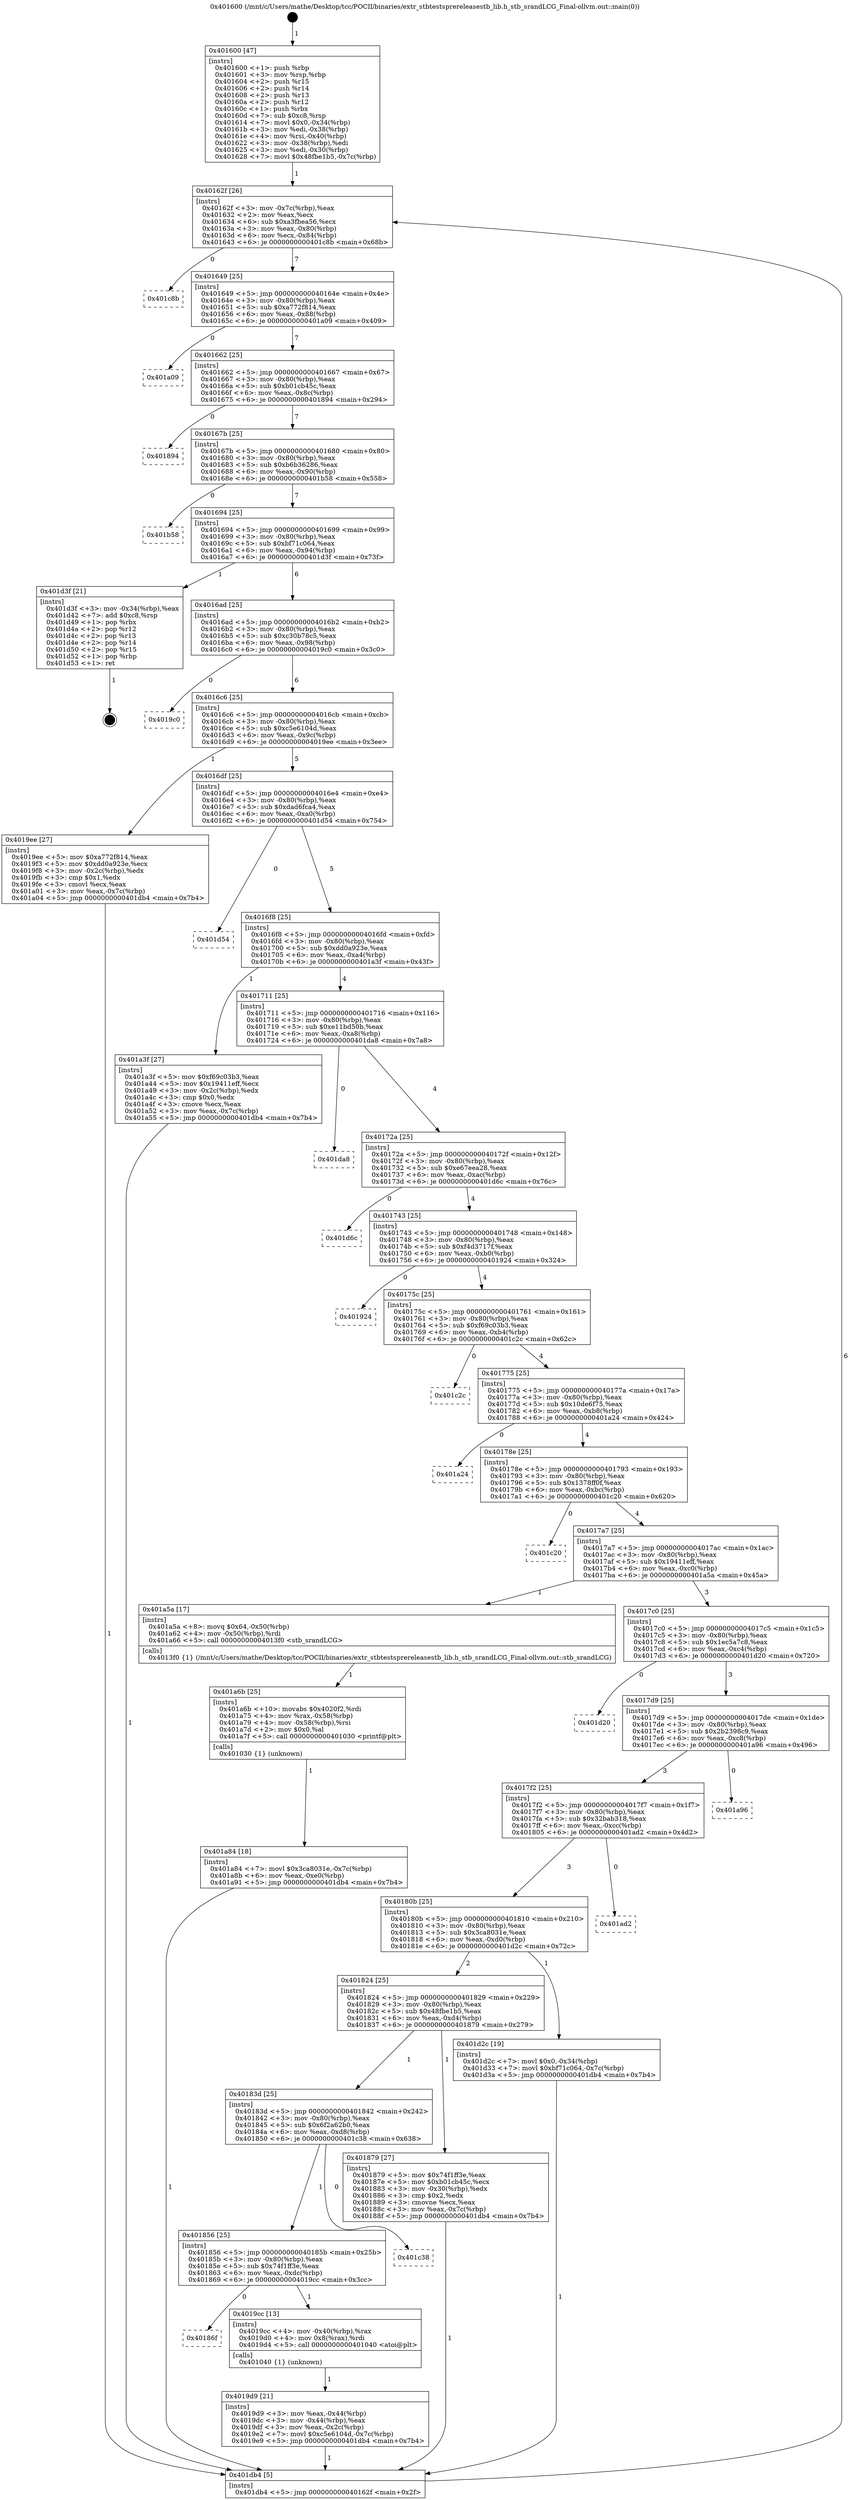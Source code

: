 digraph "0x401600" {
  label = "0x401600 (/mnt/c/Users/mathe/Desktop/tcc/POCII/binaries/extr_stbtestsprereleasestb_lib.h_stb_srandLCG_Final-ollvm.out::main(0))"
  labelloc = "t"
  node[shape=record]

  Entry [label="",width=0.3,height=0.3,shape=circle,fillcolor=black,style=filled]
  "0x40162f" [label="{
     0x40162f [26]\l
     | [instrs]\l
     &nbsp;&nbsp;0x40162f \<+3\>: mov -0x7c(%rbp),%eax\l
     &nbsp;&nbsp;0x401632 \<+2\>: mov %eax,%ecx\l
     &nbsp;&nbsp;0x401634 \<+6\>: sub $0xa3fbea56,%ecx\l
     &nbsp;&nbsp;0x40163a \<+3\>: mov %eax,-0x80(%rbp)\l
     &nbsp;&nbsp;0x40163d \<+6\>: mov %ecx,-0x84(%rbp)\l
     &nbsp;&nbsp;0x401643 \<+6\>: je 0000000000401c8b \<main+0x68b\>\l
  }"]
  "0x401c8b" [label="{
     0x401c8b\l
  }", style=dashed]
  "0x401649" [label="{
     0x401649 [25]\l
     | [instrs]\l
     &nbsp;&nbsp;0x401649 \<+5\>: jmp 000000000040164e \<main+0x4e\>\l
     &nbsp;&nbsp;0x40164e \<+3\>: mov -0x80(%rbp),%eax\l
     &nbsp;&nbsp;0x401651 \<+5\>: sub $0xa772f814,%eax\l
     &nbsp;&nbsp;0x401656 \<+6\>: mov %eax,-0x88(%rbp)\l
     &nbsp;&nbsp;0x40165c \<+6\>: je 0000000000401a09 \<main+0x409\>\l
  }"]
  Exit [label="",width=0.3,height=0.3,shape=circle,fillcolor=black,style=filled,peripheries=2]
  "0x401a09" [label="{
     0x401a09\l
  }", style=dashed]
  "0x401662" [label="{
     0x401662 [25]\l
     | [instrs]\l
     &nbsp;&nbsp;0x401662 \<+5\>: jmp 0000000000401667 \<main+0x67\>\l
     &nbsp;&nbsp;0x401667 \<+3\>: mov -0x80(%rbp),%eax\l
     &nbsp;&nbsp;0x40166a \<+5\>: sub $0xb01cb45c,%eax\l
     &nbsp;&nbsp;0x40166f \<+6\>: mov %eax,-0x8c(%rbp)\l
     &nbsp;&nbsp;0x401675 \<+6\>: je 0000000000401894 \<main+0x294\>\l
  }"]
  "0x401a84" [label="{
     0x401a84 [18]\l
     | [instrs]\l
     &nbsp;&nbsp;0x401a84 \<+7\>: movl $0x3ca8031e,-0x7c(%rbp)\l
     &nbsp;&nbsp;0x401a8b \<+6\>: mov %eax,-0xe0(%rbp)\l
     &nbsp;&nbsp;0x401a91 \<+5\>: jmp 0000000000401db4 \<main+0x7b4\>\l
  }"]
  "0x401894" [label="{
     0x401894\l
  }", style=dashed]
  "0x40167b" [label="{
     0x40167b [25]\l
     | [instrs]\l
     &nbsp;&nbsp;0x40167b \<+5\>: jmp 0000000000401680 \<main+0x80\>\l
     &nbsp;&nbsp;0x401680 \<+3\>: mov -0x80(%rbp),%eax\l
     &nbsp;&nbsp;0x401683 \<+5\>: sub $0xb6b36286,%eax\l
     &nbsp;&nbsp;0x401688 \<+6\>: mov %eax,-0x90(%rbp)\l
     &nbsp;&nbsp;0x40168e \<+6\>: je 0000000000401b58 \<main+0x558\>\l
  }"]
  "0x401a6b" [label="{
     0x401a6b [25]\l
     | [instrs]\l
     &nbsp;&nbsp;0x401a6b \<+10\>: movabs $0x4020f2,%rdi\l
     &nbsp;&nbsp;0x401a75 \<+4\>: mov %rax,-0x58(%rbp)\l
     &nbsp;&nbsp;0x401a79 \<+4\>: mov -0x58(%rbp),%rsi\l
     &nbsp;&nbsp;0x401a7d \<+2\>: mov $0x0,%al\l
     &nbsp;&nbsp;0x401a7f \<+5\>: call 0000000000401030 \<printf@plt\>\l
     | [calls]\l
     &nbsp;&nbsp;0x401030 \{1\} (unknown)\l
  }"]
  "0x401b58" [label="{
     0x401b58\l
  }", style=dashed]
  "0x401694" [label="{
     0x401694 [25]\l
     | [instrs]\l
     &nbsp;&nbsp;0x401694 \<+5\>: jmp 0000000000401699 \<main+0x99\>\l
     &nbsp;&nbsp;0x401699 \<+3\>: mov -0x80(%rbp),%eax\l
     &nbsp;&nbsp;0x40169c \<+5\>: sub $0xbf71c064,%eax\l
     &nbsp;&nbsp;0x4016a1 \<+6\>: mov %eax,-0x94(%rbp)\l
     &nbsp;&nbsp;0x4016a7 \<+6\>: je 0000000000401d3f \<main+0x73f\>\l
  }"]
  "0x4019d9" [label="{
     0x4019d9 [21]\l
     | [instrs]\l
     &nbsp;&nbsp;0x4019d9 \<+3\>: mov %eax,-0x44(%rbp)\l
     &nbsp;&nbsp;0x4019dc \<+3\>: mov -0x44(%rbp),%eax\l
     &nbsp;&nbsp;0x4019df \<+3\>: mov %eax,-0x2c(%rbp)\l
     &nbsp;&nbsp;0x4019e2 \<+7\>: movl $0xc5e6104d,-0x7c(%rbp)\l
     &nbsp;&nbsp;0x4019e9 \<+5\>: jmp 0000000000401db4 \<main+0x7b4\>\l
  }"]
  "0x401d3f" [label="{
     0x401d3f [21]\l
     | [instrs]\l
     &nbsp;&nbsp;0x401d3f \<+3\>: mov -0x34(%rbp),%eax\l
     &nbsp;&nbsp;0x401d42 \<+7\>: add $0xc8,%rsp\l
     &nbsp;&nbsp;0x401d49 \<+1\>: pop %rbx\l
     &nbsp;&nbsp;0x401d4a \<+2\>: pop %r12\l
     &nbsp;&nbsp;0x401d4c \<+2\>: pop %r13\l
     &nbsp;&nbsp;0x401d4e \<+2\>: pop %r14\l
     &nbsp;&nbsp;0x401d50 \<+2\>: pop %r15\l
     &nbsp;&nbsp;0x401d52 \<+1\>: pop %rbp\l
     &nbsp;&nbsp;0x401d53 \<+1\>: ret\l
  }"]
  "0x4016ad" [label="{
     0x4016ad [25]\l
     | [instrs]\l
     &nbsp;&nbsp;0x4016ad \<+5\>: jmp 00000000004016b2 \<main+0xb2\>\l
     &nbsp;&nbsp;0x4016b2 \<+3\>: mov -0x80(%rbp),%eax\l
     &nbsp;&nbsp;0x4016b5 \<+5\>: sub $0xc30b78c5,%eax\l
     &nbsp;&nbsp;0x4016ba \<+6\>: mov %eax,-0x98(%rbp)\l
     &nbsp;&nbsp;0x4016c0 \<+6\>: je 00000000004019c0 \<main+0x3c0\>\l
  }"]
  "0x40186f" [label="{
     0x40186f\l
  }", style=dashed]
  "0x4019c0" [label="{
     0x4019c0\l
  }", style=dashed]
  "0x4016c6" [label="{
     0x4016c6 [25]\l
     | [instrs]\l
     &nbsp;&nbsp;0x4016c6 \<+5\>: jmp 00000000004016cb \<main+0xcb\>\l
     &nbsp;&nbsp;0x4016cb \<+3\>: mov -0x80(%rbp),%eax\l
     &nbsp;&nbsp;0x4016ce \<+5\>: sub $0xc5e6104d,%eax\l
     &nbsp;&nbsp;0x4016d3 \<+6\>: mov %eax,-0x9c(%rbp)\l
     &nbsp;&nbsp;0x4016d9 \<+6\>: je 00000000004019ee \<main+0x3ee\>\l
  }"]
  "0x4019cc" [label="{
     0x4019cc [13]\l
     | [instrs]\l
     &nbsp;&nbsp;0x4019cc \<+4\>: mov -0x40(%rbp),%rax\l
     &nbsp;&nbsp;0x4019d0 \<+4\>: mov 0x8(%rax),%rdi\l
     &nbsp;&nbsp;0x4019d4 \<+5\>: call 0000000000401040 \<atoi@plt\>\l
     | [calls]\l
     &nbsp;&nbsp;0x401040 \{1\} (unknown)\l
  }"]
  "0x4019ee" [label="{
     0x4019ee [27]\l
     | [instrs]\l
     &nbsp;&nbsp;0x4019ee \<+5\>: mov $0xa772f814,%eax\l
     &nbsp;&nbsp;0x4019f3 \<+5\>: mov $0xdd0a923e,%ecx\l
     &nbsp;&nbsp;0x4019f8 \<+3\>: mov -0x2c(%rbp),%edx\l
     &nbsp;&nbsp;0x4019fb \<+3\>: cmp $0x1,%edx\l
     &nbsp;&nbsp;0x4019fe \<+3\>: cmovl %ecx,%eax\l
     &nbsp;&nbsp;0x401a01 \<+3\>: mov %eax,-0x7c(%rbp)\l
     &nbsp;&nbsp;0x401a04 \<+5\>: jmp 0000000000401db4 \<main+0x7b4\>\l
  }"]
  "0x4016df" [label="{
     0x4016df [25]\l
     | [instrs]\l
     &nbsp;&nbsp;0x4016df \<+5\>: jmp 00000000004016e4 \<main+0xe4\>\l
     &nbsp;&nbsp;0x4016e4 \<+3\>: mov -0x80(%rbp),%eax\l
     &nbsp;&nbsp;0x4016e7 \<+5\>: sub $0xdad6fca4,%eax\l
     &nbsp;&nbsp;0x4016ec \<+6\>: mov %eax,-0xa0(%rbp)\l
     &nbsp;&nbsp;0x4016f2 \<+6\>: je 0000000000401d54 \<main+0x754\>\l
  }"]
  "0x401856" [label="{
     0x401856 [25]\l
     | [instrs]\l
     &nbsp;&nbsp;0x401856 \<+5\>: jmp 000000000040185b \<main+0x25b\>\l
     &nbsp;&nbsp;0x40185b \<+3\>: mov -0x80(%rbp),%eax\l
     &nbsp;&nbsp;0x40185e \<+5\>: sub $0x74f1ff3e,%eax\l
     &nbsp;&nbsp;0x401863 \<+6\>: mov %eax,-0xdc(%rbp)\l
     &nbsp;&nbsp;0x401869 \<+6\>: je 00000000004019cc \<main+0x3cc\>\l
  }"]
  "0x401d54" [label="{
     0x401d54\l
  }", style=dashed]
  "0x4016f8" [label="{
     0x4016f8 [25]\l
     | [instrs]\l
     &nbsp;&nbsp;0x4016f8 \<+5\>: jmp 00000000004016fd \<main+0xfd\>\l
     &nbsp;&nbsp;0x4016fd \<+3\>: mov -0x80(%rbp),%eax\l
     &nbsp;&nbsp;0x401700 \<+5\>: sub $0xdd0a923e,%eax\l
     &nbsp;&nbsp;0x401705 \<+6\>: mov %eax,-0xa4(%rbp)\l
     &nbsp;&nbsp;0x40170b \<+6\>: je 0000000000401a3f \<main+0x43f\>\l
  }"]
  "0x401c38" [label="{
     0x401c38\l
  }", style=dashed]
  "0x401a3f" [label="{
     0x401a3f [27]\l
     | [instrs]\l
     &nbsp;&nbsp;0x401a3f \<+5\>: mov $0xf69c03b3,%eax\l
     &nbsp;&nbsp;0x401a44 \<+5\>: mov $0x19411eff,%ecx\l
     &nbsp;&nbsp;0x401a49 \<+3\>: mov -0x2c(%rbp),%edx\l
     &nbsp;&nbsp;0x401a4c \<+3\>: cmp $0x0,%edx\l
     &nbsp;&nbsp;0x401a4f \<+3\>: cmove %ecx,%eax\l
     &nbsp;&nbsp;0x401a52 \<+3\>: mov %eax,-0x7c(%rbp)\l
     &nbsp;&nbsp;0x401a55 \<+5\>: jmp 0000000000401db4 \<main+0x7b4\>\l
  }"]
  "0x401711" [label="{
     0x401711 [25]\l
     | [instrs]\l
     &nbsp;&nbsp;0x401711 \<+5\>: jmp 0000000000401716 \<main+0x116\>\l
     &nbsp;&nbsp;0x401716 \<+3\>: mov -0x80(%rbp),%eax\l
     &nbsp;&nbsp;0x401719 \<+5\>: sub $0xe11bd50b,%eax\l
     &nbsp;&nbsp;0x40171e \<+6\>: mov %eax,-0xa8(%rbp)\l
     &nbsp;&nbsp;0x401724 \<+6\>: je 0000000000401da8 \<main+0x7a8\>\l
  }"]
  "0x401600" [label="{
     0x401600 [47]\l
     | [instrs]\l
     &nbsp;&nbsp;0x401600 \<+1\>: push %rbp\l
     &nbsp;&nbsp;0x401601 \<+3\>: mov %rsp,%rbp\l
     &nbsp;&nbsp;0x401604 \<+2\>: push %r15\l
     &nbsp;&nbsp;0x401606 \<+2\>: push %r14\l
     &nbsp;&nbsp;0x401608 \<+2\>: push %r13\l
     &nbsp;&nbsp;0x40160a \<+2\>: push %r12\l
     &nbsp;&nbsp;0x40160c \<+1\>: push %rbx\l
     &nbsp;&nbsp;0x40160d \<+7\>: sub $0xc8,%rsp\l
     &nbsp;&nbsp;0x401614 \<+7\>: movl $0x0,-0x34(%rbp)\l
     &nbsp;&nbsp;0x40161b \<+3\>: mov %edi,-0x38(%rbp)\l
     &nbsp;&nbsp;0x40161e \<+4\>: mov %rsi,-0x40(%rbp)\l
     &nbsp;&nbsp;0x401622 \<+3\>: mov -0x38(%rbp),%edi\l
     &nbsp;&nbsp;0x401625 \<+3\>: mov %edi,-0x30(%rbp)\l
     &nbsp;&nbsp;0x401628 \<+7\>: movl $0x48fbe1b5,-0x7c(%rbp)\l
  }"]
  "0x401da8" [label="{
     0x401da8\l
  }", style=dashed]
  "0x40172a" [label="{
     0x40172a [25]\l
     | [instrs]\l
     &nbsp;&nbsp;0x40172a \<+5\>: jmp 000000000040172f \<main+0x12f\>\l
     &nbsp;&nbsp;0x40172f \<+3\>: mov -0x80(%rbp),%eax\l
     &nbsp;&nbsp;0x401732 \<+5\>: sub $0xe67eea28,%eax\l
     &nbsp;&nbsp;0x401737 \<+6\>: mov %eax,-0xac(%rbp)\l
     &nbsp;&nbsp;0x40173d \<+6\>: je 0000000000401d6c \<main+0x76c\>\l
  }"]
  "0x401db4" [label="{
     0x401db4 [5]\l
     | [instrs]\l
     &nbsp;&nbsp;0x401db4 \<+5\>: jmp 000000000040162f \<main+0x2f\>\l
  }"]
  "0x401d6c" [label="{
     0x401d6c\l
  }", style=dashed]
  "0x401743" [label="{
     0x401743 [25]\l
     | [instrs]\l
     &nbsp;&nbsp;0x401743 \<+5\>: jmp 0000000000401748 \<main+0x148\>\l
     &nbsp;&nbsp;0x401748 \<+3\>: mov -0x80(%rbp),%eax\l
     &nbsp;&nbsp;0x40174b \<+5\>: sub $0xf4d3717f,%eax\l
     &nbsp;&nbsp;0x401750 \<+6\>: mov %eax,-0xb0(%rbp)\l
     &nbsp;&nbsp;0x401756 \<+6\>: je 0000000000401924 \<main+0x324\>\l
  }"]
  "0x40183d" [label="{
     0x40183d [25]\l
     | [instrs]\l
     &nbsp;&nbsp;0x40183d \<+5\>: jmp 0000000000401842 \<main+0x242\>\l
     &nbsp;&nbsp;0x401842 \<+3\>: mov -0x80(%rbp),%eax\l
     &nbsp;&nbsp;0x401845 \<+5\>: sub $0x6f2a62b0,%eax\l
     &nbsp;&nbsp;0x40184a \<+6\>: mov %eax,-0xd8(%rbp)\l
     &nbsp;&nbsp;0x401850 \<+6\>: je 0000000000401c38 \<main+0x638\>\l
  }"]
  "0x401924" [label="{
     0x401924\l
  }", style=dashed]
  "0x40175c" [label="{
     0x40175c [25]\l
     | [instrs]\l
     &nbsp;&nbsp;0x40175c \<+5\>: jmp 0000000000401761 \<main+0x161\>\l
     &nbsp;&nbsp;0x401761 \<+3\>: mov -0x80(%rbp),%eax\l
     &nbsp;&nbsp;0x401764 \<+5\>: sub $0xf69c03b3,%eax\l
     &nbsp;&nbsp;0x401769 \<+6\>: mov %eax,-0xb4(%rbp)\l
     &nbsp;&nbsp;0x40176f \<+6\>: je 0000000000401c2c \<main+0x62c\>\l
  }"]
  "0x401879" [label="{
     0x401879 [27]\l
     | [instrs]\l
     &nbsp;&nbsp;0x401879 \<+5\>: mov $0x74f1ff3e,%eax\l
     &nbsp;&nbsp;0x40187e \<+5\>: mov $0xb01cb45c,%ecx\l
     &nbsp;&nbsp;0x401883 \<+3\>: mov -0x30(%rbp),%edx\l
     &nbsp;&nbsp;0x401886 \<+3\>: cmp $0x2,%edx\l
     &nbsp;&nbsp;0x401889 \<+3\>: cmovne %ecx,%eax\l
     &nbsp;&nbsp;0x40188c \<+3\>: mov %eax,-0x7c(%rbp)\l
     &nbsp;&nbsp;0x40188f \<+5\>: jmp 0000000000401db4 \<main+0x7b4\>\l
  }"]
  "0x401c2c" [label="{
     0x401c2c\l
  }", style=dashed]
  "0x401775" [label="{
     0x401775 [25]\l
     | [instrs]\l
     &nbsp;&nbsp;0x401775 \<+5\>: jmp 000000000040177a \<main+0x17a\>\l
     &nbsp;&nbsp;0x40177a \<+3\>: mov -0x80(%rbp),%eax\l
     &nbsp;&nbsp;0x40177d \<+5\>: sub $0x10de6f75,%eax\l
     &nbsp;&nbsp;0x401782 \<+6\>: mov %eax,-0xb8(%rbp)\l
     &nbsp;&nbsp;0x401788 \<+6\>: je 0000000000401a24 \<main+0x424\>\l
  }"]
  "0x401824" [label="{
     0x401824 [25]\l
     | [instrs]\l
     &nbsp;&nbsp;0x401824 \<+5\>: jmp 0000000000401829 \<main+0x229\>\l
     &nbsp;&nbsp;0x401829 \<+3\>: mov -0x80(%rbp),%eax\l
     &nbsp;&nbsp;0x40182c \<+5\>: sub $0x48fbe1b5,%eax\l
     &nbsp;&nbsp;0x401831 \<+6\>: mov %eax,-0xd4(%rbp)\l
     &nbsp;&nbsp;0x401837 \<+6\>: je 0000000000401879 \<main+0x279\>\l
  }"]
  "0x401a24" [label="{
     0x401a24\l
  }", style=dashed]
  "0x40178e" [label="{
     0x40178e [25]\l
     | [instrs]\l
     &nbsp;&nbsp;0x40178e \<+5\>: jmp 0000000000401793 \<main+0x193\>\l
     &nbsp;&nbsp;0x401793 \<+3\>: mov -0x80(%rbp),%eax\l
     &nbsp;&nbsp;0x401796 \<+5\>: sub $0x1378ff0f,%eax\l
     &nbsp;&nbsp;0x40179b \<+6\>: mov %eax,-0xbc(%rbp)\l
     &nbsp;&nbsp;0x4017a1 \<+6\>: je 0000000000401c20 \<main+0x620\>\l
  }"]
  "0x401d2c" [label="{
     0x401d2c [19]\l
     | [instrs]\l
     &nbsp;&nbsp;0x401d2c \<+7\>: movl $0x0,-0x34(%rbp)\l
     &nbsp;&nbsp;0x401d33 \<+7\>: movl $0xbf71c064,-0x7c(%rbp)\l
     &nbsp;&nbsp;0x401d3a \<+5\>: jmp 0000000000401db4 \<main+0x7b4\>\l
  }"]
  "0x401c20" [label="{
     0x401c20\l
  }", style=dashed]
  "0x4017a7" [label="{
     0x4017a7 [25]\l
     | [instrs]\l
     &nbsp;&nbsp;0x4017a7 \<+5\>: jmp 00000000004017ac \<main+0x1ac\>\l
     &nbsp;&nbsp;0x4017ac \<+3\>: mov -0x80(%rbp),%eax\l
     &nbsp;&nbsp;0x4017af \<+5\>: sub $0x19411eff,%eax\l
     &nbsp;&nbsp;0x4017b4 \<+6\>: mov %eax,-0xc0(%rbp)\l
     &nbsp;&nbsp;0x4017ba \<+6\>: je 0000000000401a5a \<main+0x45a\>\l
  }"]
  "0x40180b" [label="{
     0x40180b [25]\l
     | [instrs]\l
     &nbsp;&nbsp;0x40180b \<+5\>: jmp 0000000000401810 \<main+0x210\>\l
     &nbsp;&nbsp;0x401810 \<+3\>: mov -0x80(%rbp),%eax\l
     &nbsp;&nbsp;0x401813 \<+5\>: sub $0x3ca8031e,%eax\l
     &nbsp;&nbsp;0x401818 \<+6\>: mov %eax,-0xd0(%rbp)\l
     &nbsp;&nbsp;0x40181e \<+6\>: je 0000000000401d2c \<main+0x72c\>\l
  }"]
  "0x401a5a" [label="{
     0x401a5a [17]\l
     | [instrs]\l
     &nbsp;&nbsp;0x401a5a \<+8\>: movq $0x64,-0x50(%rbp)\l
     &nbsp;&nbsp;0x401a62 \<+4\>: mov -0x50(%rbp),%rdi\l
     &nbsp;&nbsp;0x401a66 \<+5\>: call 00000000004013f0 \<stb_srandLCG\>\l
     | [calls]\l
     &nbsp;&nbsp;0x4013f0 \{1\} (/mnt/c/Users/mathe/Desktop/tcc/POCII/binaries/extr_stbtestsprereleasestb_lib.h_stb_srandLCG_Final-ollvm.out::stb_srandLCG)\l
  }"]
  "0x4017c0" [label="{
     0x4017c0 [25]\l
     | [instrs]\l
     &nbsp;&nbsp;0x4017c0 \<+5\>: jmp 00000000004017c5 \<main+0x1c5\>\l
     &nbsp;&nbsp;0x4017c5 \<+3\>: mov -0x80(%rbp),%eax\l
     &nbsp;&nbsp;0x4017c8 \<+5\>: sub $0x1ec5a7c8,%eax\l
     &nbsp;&nbsp;0x4017cd \<+6\>: mov %eax,-0xc4(%rbp)\l
     &nbsp;&nbsp;0x4017d3 \<+6\>: je 0000000000401d20 \<main+0x720\>\l
  }"]
  "0x401ad2" [label="{
     0x401ad2\l
  }", style=dashed]
  "0x401d20" [label="{
     0x401d20\l
  }", style=dashed]
  "0x4017d9" [label="{
     0x4017d9 [25]\l
     | [instrs]\l
     &nbsp;&nbsp;0x4017d9 \<+5\>: jmp 00000000004017de \<main+0x1de\>\l
     &nbsp;&nbsp;0x4017de \<+3\>: mov -0x80(%rbp),%eax\l
     &nbsp;&nbsp;0x4017e1 \<+5\>: sub $0x2b2398c9,%eax\l
     &nbsp;&nbsp;0x4017e6 \<+6\>: mov %eax,-0xc8(%rbp)\l
     &nbsp;&nbsp;0x4017ec \<+6\>: je 0000000000401a96 \<main+0x496\>\l
  }"]
  "0x4017f2" [label="{
     0x4017f2 [25]\l
     | [instrs]\l
     &nbsp;&nbsp;0x4017f2 \<+5\>: jmp 00000000004017f7 \<main+0x1f7\>\l
     &nbsp;&nbsp;0x4017f7 \<+3\>: mov -0x80(%rbp),%eax\l
     &nbsp;&nbsp;0x4017fa \<+5\>: sub $0x32bab318,%eax\l
     &nbsp;&nbsp;0x4017ff \<+6\>: mov %eax,-0xcc(%rbp)\l
     &nbsp;&nbsp;0x401805 \<+6\>: je 0000000000401ad2 \<main+0x4d2\>\l
  }"]
  "0x401a96" [label="{
     0x401a96\l
  }", style=dashed]
  Entry -> "0x401600" [label=" 1"]
  "0x40162f" -> "0x401c8b" [label=" 0"]
  "0x40162f" -> "0x401649" [label=" 7"]
  "0x401d3f" -> Exit [label=" 1"]
  "0x401649" -> "0x401a09" [label=" 0"]
  "0x401649" -> "0x401662" [label=" 7"]
  "0x401d2c" -> "0x401db4" [label=" 1"]
  "0x401662" -> "0x401894" [label=" 0"]
  "0x401662" -> "0x40167b" [label=" 7"]
  "0x401a84" -> "0x401db4" [label=" 1"]
  "0x40167b" -> "0x401b58" [label=" 0"]
  "0x40167b" -> "0x401694" [label=" 7"]
  "0x401a6b" -> "0x401a84" [label=" 1"]
  "0x401694" -> "0x401d3f" [label=" 1"]
  "0x401694" -> "0x4016ad" [label=" 6"]
  "0x401a5a" -> "0x401a6b" [label=" 1"]
  "0x4016ad" -> "0x4019c0" [label=" 0"]
  "0x4016ad" -> "0x4016c6" [label=" 6"]
  "0x401a3f" -> "0x401db4" [label=" 1"]
  "0x4016c6" -> "0x4019ee" [label=" 1"]
  "0x4016c6" -> "0x4016df" [label=" 5"]
  "0x4019ee" -> "0x401db4" [label=" 1"]
  "0x4016df" -> "0x401d54" [label=" 0"]
  "0x4016df" -> "0x4016f8" [label=" 5"]
  "0x4019cc" -> "0x4019d9" [label=" 1"]
  "0x4016f8" -> "0x401a3f" [label=" 1"]
  "0x4016f8" -> "0x401711" [label=" 4"]
  "0x401856" -> "0x40186f" [label=" 0"]
  "0x401711" -> "0x401da8" [label=" 0"]
  "0x401711" -> "0x40172a" [label=" 4"]
  "0x4019d9" -> "0x401db4" [label=" 1"]
  "0x40172a" -> "0x401d6c" [label=" 0"]
  "0x40172a" -> "0x401743" [label=" 4"]
  "0x40183d" -> "0x401856" [label=" 1"]
  "0x401743" -> "0x401924" [label=" 0"]
  "0x401743" -> "0x40175c" [label=" 4"]
  "0x40183d" -> "0x401c38" [label=" 0"]
  "0x40175c" -> "0x401c2c" [label=" 0"]
  "0x40175c" -> "0x401775" [label=" 4"]
  "0x401856" -> "0x4019cc" [label=" 1"]
  "0x401775" -> "0x401a24" [label=" 0"]
  "0x401775" -> "0x40178e" [label=" 4"]
  "0x401600" -> "0x40162f" [label=" 1"]
  "0x40178e" -> "0x401c20" [label=" 0"]
  "0x40178e" -> "0x4017a7" [label=" 4"]
  "0x401879" -> "0x401db4" [label=" 1"]
  "0x4017a7" -> "0x401a5a" [label=" 1"]
  "0x4017a7" -> "0x4017c0" [label=" 3"]
  "0x401824" -> "0x401879" [label=" 1"]
  "0x4017c0" -> "0x401d20" [label=" 0"]
  "0x4017c0" -> "0x4017d9" [label=" 3"]
  "0x401db4" -> "0x40162f" [label=" 6"]
  "0x4017d9" -> "0x401a96" [label=" 0"]
  "0x4017d9" -> "0x4017f2" [label=" 3"]
  "0x40180b" -> "0x401824" [label=" 2"]
  "0x4017f2" -> "0x401ad2" [label=" 0"]
  "0x4017f2" -> "0x40180b" [label=" 3"]
  "0x401824" -> "0x40183d" [label=" 1"]
  "0x40180b" -> "0x401d2c" [label=" 1"]
}
